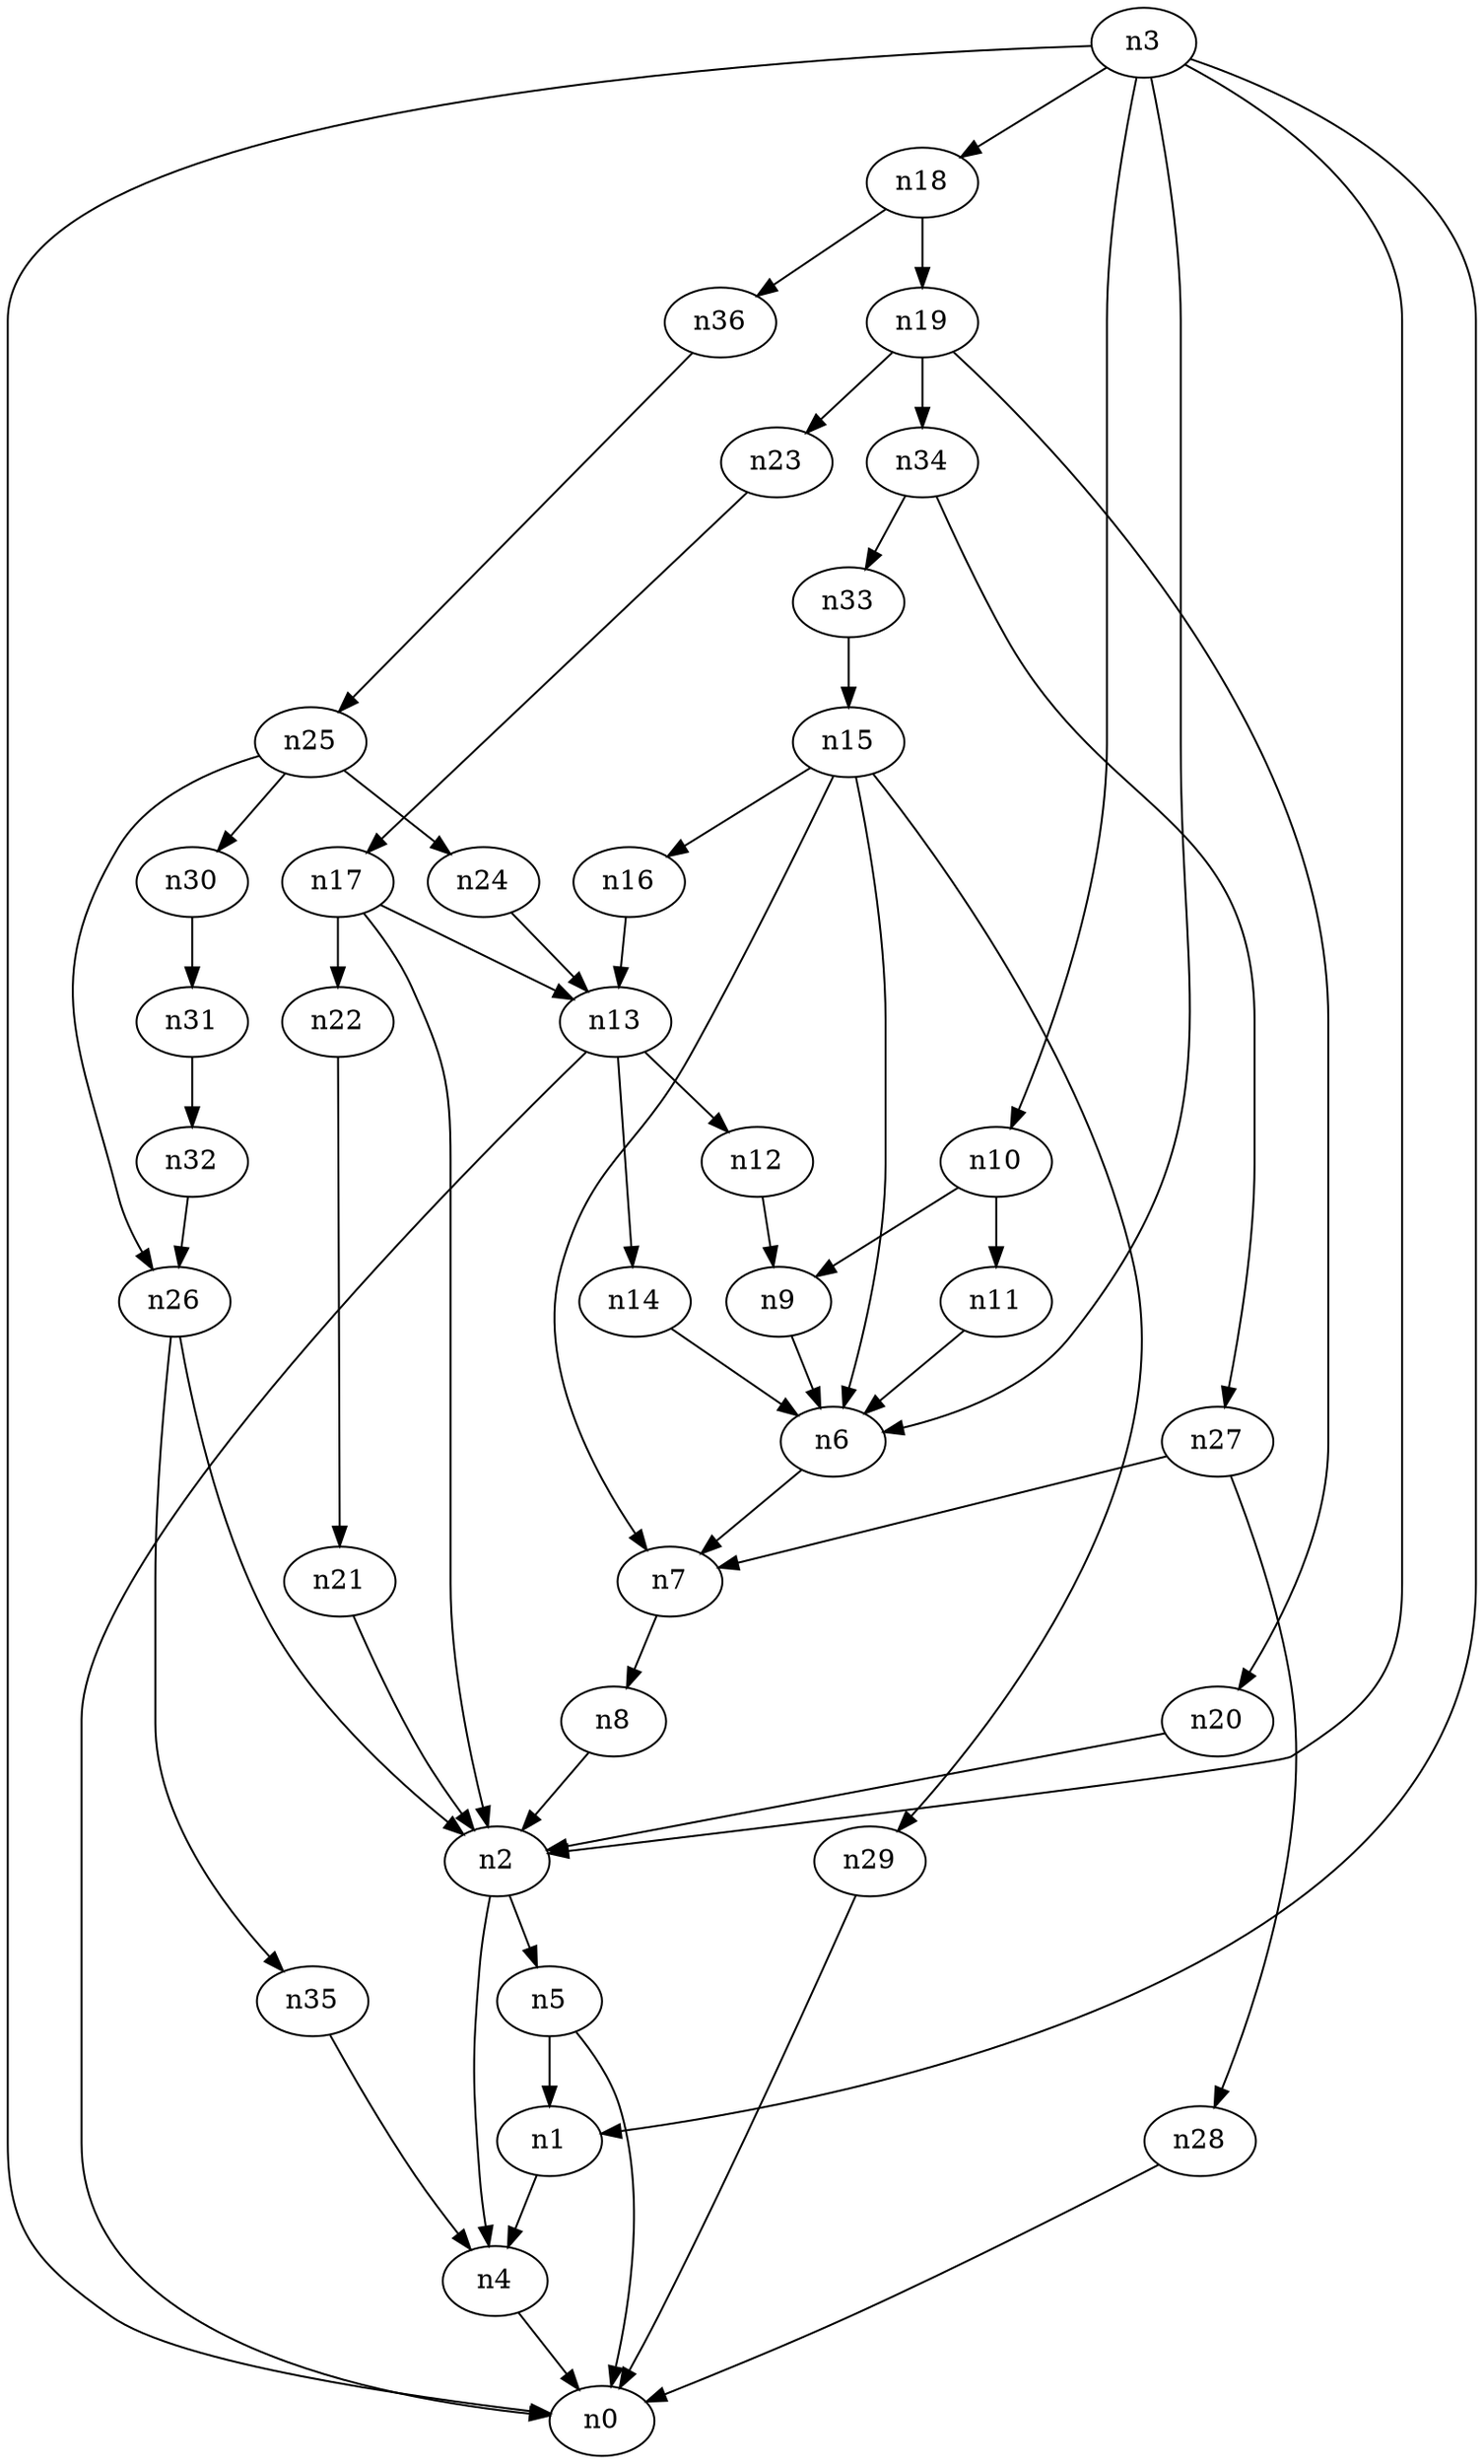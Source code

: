 digraph G {
	n1 -> n4	 [_graphml_id=e4];
	n2 -> n4	 [_graphml_id=e7];
	n2 -> n5	 [_graphml_id=e8];
	n3 -> n0	 [_graphml_id=e0];
	n3 -> n1	 [_graphml_id=e3];
	n3 -> n2	 [_graphml_id=e6];
	n3 -> n6	 [_graphml_id=e9];
	n3 -> n10	 [_graphml_id=e15];
	n3 -> n18	 [_graphml_id=e27];
	n4 -> n0	 [_graphml_id=e1];
	n5 -> n0	 [_graphml_id=e2];
	n5 -> n1	 [_graphml_id=e5];
	n6 -> n7	 [_graphml_id=e10];
	n7 -> n8	 [_graphml_id=e11];
	n8 -> n2	 [_graphml_id=e12];
	n9 -> n6	 [_graphml_id=e13];
	n10 -> n9	 [_graphml_id=e14];
	n10 -> n11	 [_graphml_id=e17];
	n11 -> n6	 [_graphml_id=e16];
	n12 -> n9	 [_graphml_id=e18];
	n13 -> n0	 [_graphml_id=e46];
	n13 -> n12	 [_graphml_id=e19];
	n13 -> n14	 [_graphml_id=e20];
	n14 -> n6	 [_graphml_id=e21];
	n15 -> n6	 [_graphml_id=e36];
	n15 -> n7	 [_graphml_id=e22];
	n15 -> n16	 [_graphml_id=e23];
	n15 -> n29	 [_graphml_id=e45];
	n16 -> n13	 [_graphml_id=e24];
	n17 -> n2	 [_graphml_id=e26];
	n17 -> n13	 [_graphml_id=e25];
	n17 -> n22	 [_graphml_id=e33];
	n18 -> n19	 [_graphml_id=e28];
	n18 -> n36	 [_graphml_id=e58];
	n19 -> n20	 [_graphml_id=e29];
	n19 -> n23	 [_graphml_id=e34];
	n19 -> n34	 [_graphml_id=e53];
	n20 -> n2	 [_graphml_id=e30];
	n21 -> n2	 [_graphml_id=e31];
	n22 -> n21	 [_graphml_id=e32];
	n23 -> n17	 [_graphml_id=e35];
	n24 -> n13	 [_graphml_id=e37];
	n25 -> n24	 [_graphml_id=e38];
	n25 -> n26	 [_graphml_id=e39];
	n25 -> n30	 [_graphml_id=e47];
	n26 -> n2	 [_graphml_id=e40];
	n26 -> n35	 [_graphml_id=e55];
	n27 -> n7	 [_graphml_id=e41];
	n27 -> n28	 [_graphml_id=e42];
	n28 -> n0	 [_graphml_id=e43];
	n29 -> n0	 [_graphml_id=e44];
	n30 -> n31	 [_graphml_id=e48];
	n31 -> n32	 [_graphml_id=e49];
	n32 -> n26	 [_graphml_id=e50];
	n33 -> n15	 [_graphml_id=e51];
	n34 -> n27	 [_graphml_id=e56];
	n34 -> n33	 [_graphml_id=e52];
	n35 -> n4	 [_graphml_id=e54];
	n36 -> n25	 [_graphml_id=e57];
}
